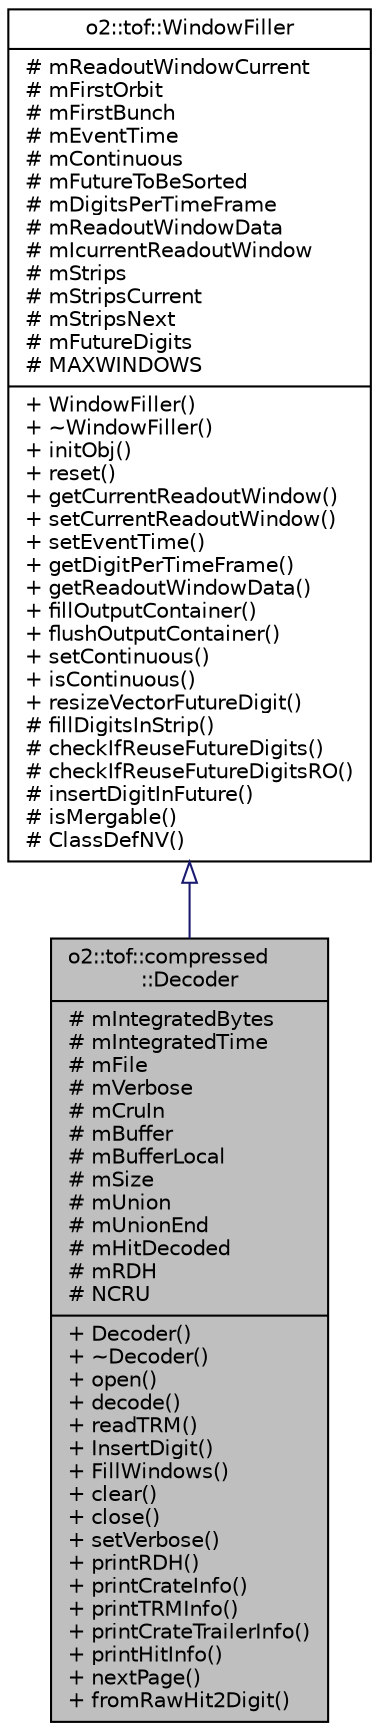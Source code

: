 digraph "o2::tof::compressed::Decoder"
{
 // INTERACTIVE_SVG=YES
  bgcolor="transparent";
  edge [fontname="Helvetica",fontsize="10",labelfontname="Helvetica",labelfontsize="10"];
  node [fontname="Helvetica",fontsize="10",shape=record];
  Node0 [label="{o2::tof::compressed\l::Decoder\n|# mIntegratedBytes\l# mIntegratedTime\l# mFile\l# mVerbose\l# mCruIn\l# mBuffer\l# mBufferLocal\l# mSize\l# mUnion\l# mUnionEnd\l# mHitDecoded\l# mRDH\l# NCRU\l|+ Decoder()\l+ ~Decoder()\l+ open()\l+ decode()\l+ readTRM()\l+ InsertDigit()\l+ FillWindows()\l+ clear()\l+ close()\l+ setVerbose()\l+ printRDH()\l+ printCrateInfo()\l+ printTRMInfo()\l+ printCrateTrailerInfo()\l+ printHitInfo()\l+ nextPage()\l+ fromRawHit2Digit()\l}",height=0.2,width=0.4,color="black", fillcolor="grey75", style="filled", fontcolor="black"];
  Node1 -> Node0 [dir="back",color="midnightblue",fontsize="10",style="solid",arrowtail="onormal",fontname="Helvetica"];
  Node1 [label="{o2::tof::WindowFiller\n|# mReadoutWindowCurrent\l# mFirstOrbit\l# mFirstBunch\l# mEventTime\l# mContinuous\l# mFutureToBeSorted\l# mDigitsPerTimeFrame\l# mReadoutWindowData\l# mIcurrentReadoutWindow\l# mStrips\l# mStripsCurrent\l# mStripsNext\l# mFutureDigits\l# MAXWINDOWS\l|+ WindowFiller()\l+ ~WindowFiller()\l+ initObj()\l+ reset()\l+ getCurrentReadoutWindow()\l+ setCurrentReadoutWindow()\l+ setEventTime()\l+ getDigitPerTimeFrame()\l+ getReadoutWindowData()\l+ fillOutputContainer()\l+ flushOutputContainer()\l+ setContinuous()\l+ isContinuous()\l+ resizeVectorFutureDigit()\l# fillDigitsInStrip()\l# checkIfReuseFutureDigits()\l# checkIfReuseFutureDigitsRO()\l# insertDigitInFuture()\l# isMergable()\l# ClassDefNV()\l}",height=0.2,width=0.4,color="black",URL="$db/d26/classo2_1_1tof_1_1WindowFiller.html"];
}
